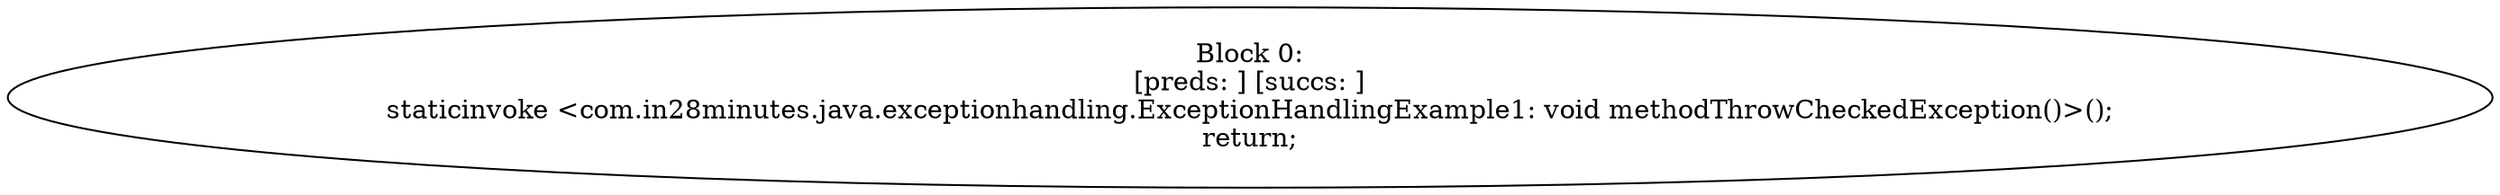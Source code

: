 digraph "unitGraph" {
    "Block 0:
[preds: ] [succs: ]
staticinvoke <com.in28minutes.java.exceptionhandling.ExceptionHandlingExample1: void methodThrowCheckedException()>();
return;
"
}
